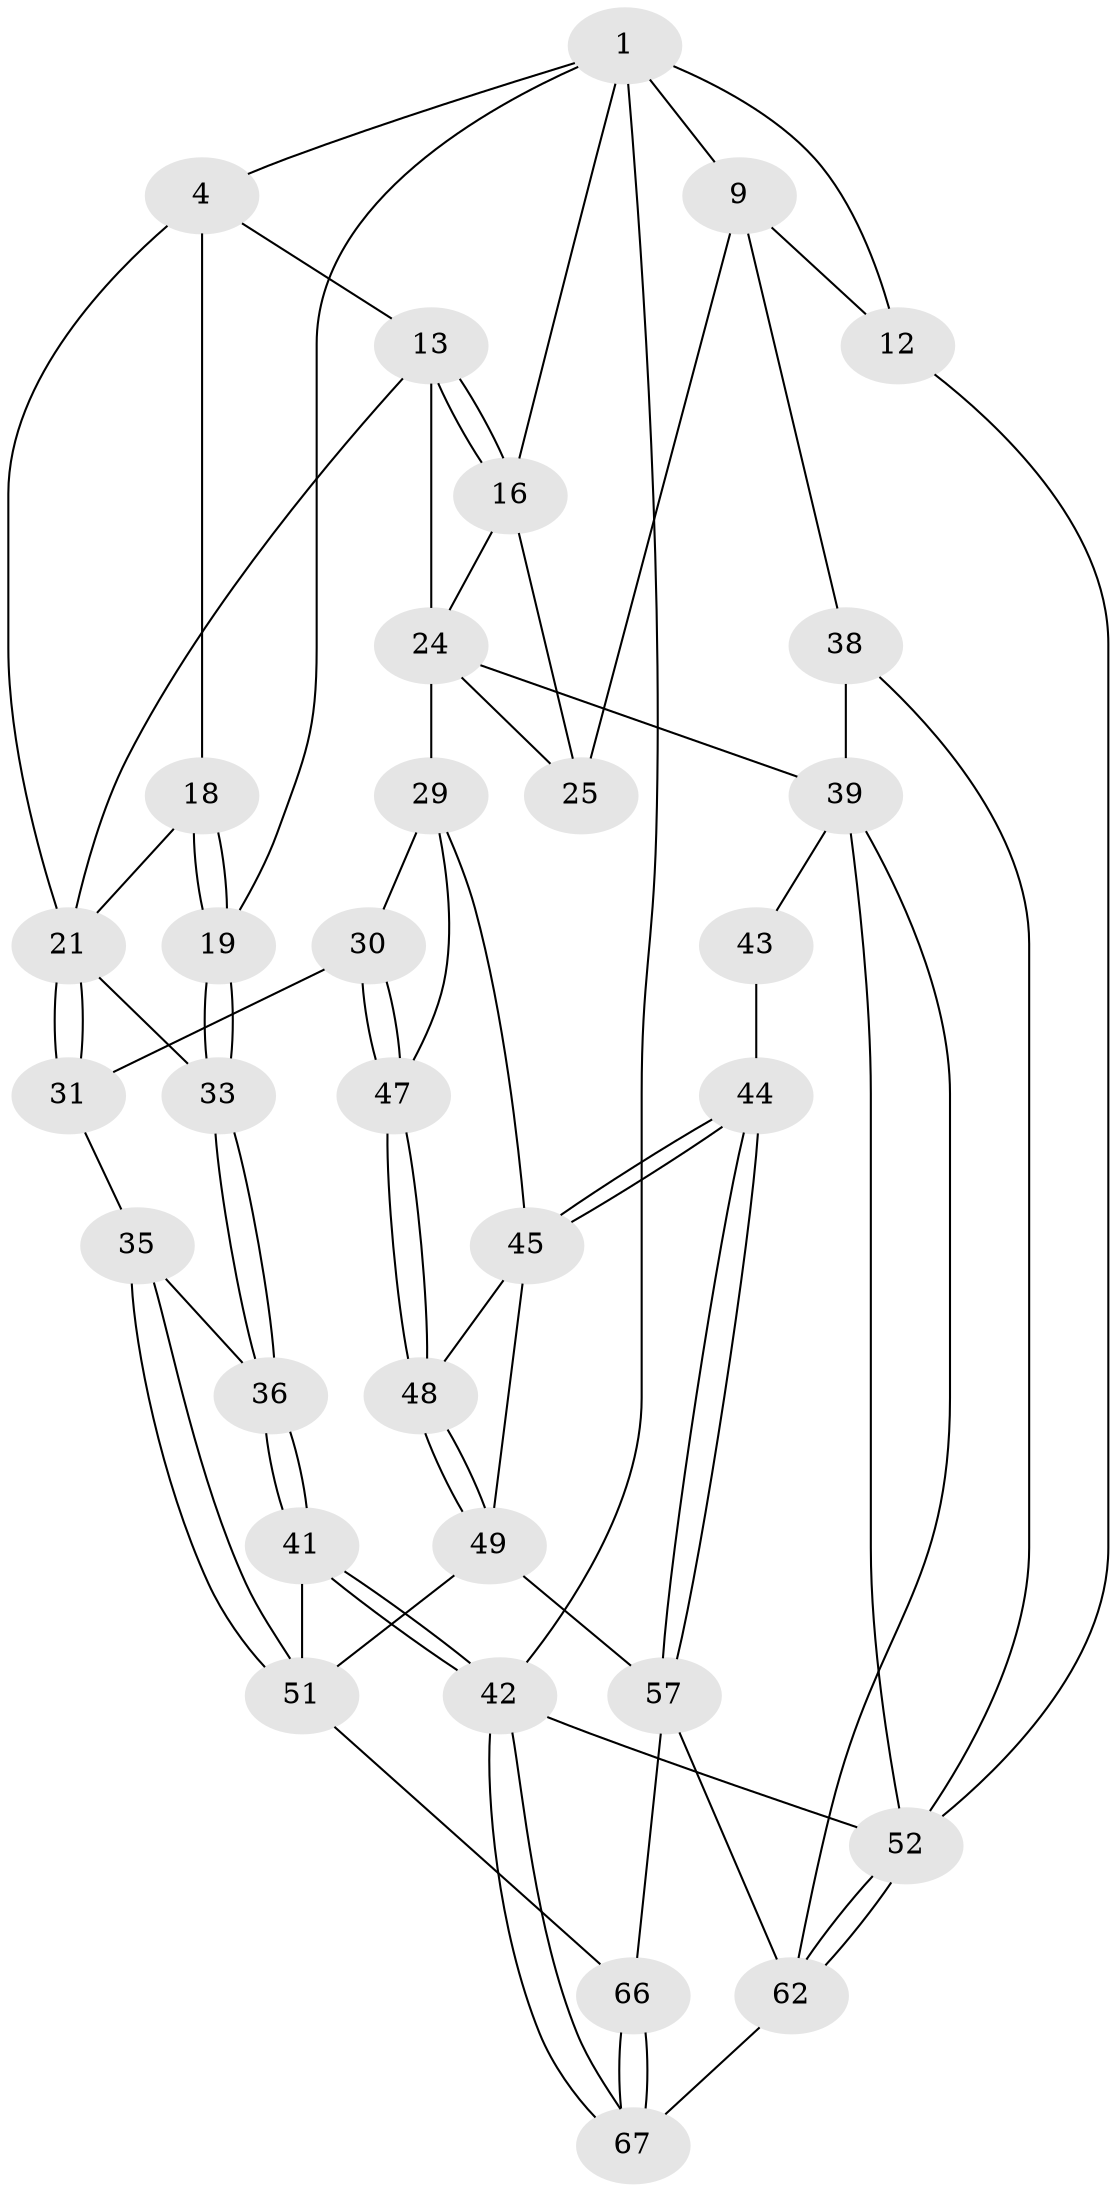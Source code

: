 // original degree distribution, {3: 0.029850746268656716, 4: 0.23880597014925373, 5: 0.5373134328358209, 6: 0.19402985074626866}
// Generated by graph-tools (version 1.1) at 2025/16/03/09/25 04:16:55]
// undirected, 33 vertices, 76 edges
graph export_dot {
graph [start="1"]
  node [color=gray90,style=filled];
  1 [pos="+0.6525154306888573+0",super="+6+2"];
  4 [pos="+0+0",super="+5+15"];
  9 [pos="+0.8286955049702418+0.2848111335149946",super="+10+37"];
  12 [pos="+1+0.2611326359633174"];
  13 [pos="+0.3791077498485397+0.16927025701294737",super="+14"];
  16 [pos="+0.4462726965662619+0.2286731937703134",super="+23"];
  18 [pos="+0.11931291683370804+0.23379792392415286"];
  19 [pos="+0+0.2298340386904346"];
  21 [pos="+0.21116961025206216+0.37228621288821223",super="+22"];
  24 [pos="+0.4045990226318901+0.3521090859627127",super="+28"];
  25 [pos="+0.626478019109074+0.4324901168741161"];
  29 [pos="+0.31488521642496947+0.49147575499376733",super="+46"];
  30 [pos="+0.2683278651593735+0.4873242505731228"];
  31 [pos="+0.24730433362638385+0.4775481401114162",super="+34"];
  33 [pos="+0+0.40490485111218755"];
  35 [pos="+0.0998914591300688+0.5564807972453536"];
  36 [pos="+0+0.5147741045037091"];
  38 [pos="+1+0.42538365847240844"];
  39 [pos="+0.6861569722650765+0.6197949263844251",super="+40+56"];
  41 [pos="+0+0.894894845147638"];
  42 [pos="+0+1"];
  43 [pos="+0.5570837411953851+0.6998652771452085"];
  44 [pos="+0.5359855017685221+0.7082604675496201"];
  45 [pos="+0.39560345081342196+0.677741116126929",super="+55"];
  47 [pos="+0.24576964972993734+0.6713023252556715"];
  48 [pos="+0.22017648539176257+0.7152632008324845"];
  49 [pos="+0.188183927069589+0.750155931415947",super="+50+58"];
  51 [pos="+0.11671784191383057+0.7152222252771587",super="+61"];
  52 [pos="+1+1",super="+53"];
  57 [pos="+0.3729739019562441+0.9451386551573349",super="+64"];
  62 [pos="+0.3998488070072846+1",super="+63"];
  66 [pos="+0.047644463047959225+0.9102760350966985"];
  67 [pos="+0.298396278113162+1"];
  1 -- 16;
  1 -- 9 [weight=2];
  1 -- 19;
  1 -- 4 [weight=2];
  1 -- 42;
  1 -- 12 [weight=2];
  4 -- 13 [weight=2];
  4 -- 18;
  4 -- 21;
  9 -- 25;
  9 -- 12;
  9 -- 38;
  12 -- 52;
  13 -- 16;
  13 -- 16;
  13 -- 24;
  13 -- 21;
  16 -- 24;
  16 -- 25;
  18 -- 19;
  18 -- 19;
  18 -- 21;
  19 -- 33;
  19 -- 33;
  21 -- 31 [weight=2];
  21 -- 31;
  21 -- 33;
  24 -- 25;
  24 -- 29;
  24 -- 39;
  29 -- 30;
  29 -- 45;
  29 -- 47;
  30 -- 31;
  30 -- 47;
  30 -- 47;
  31 -- 35;
  33 -- 36;
  33 -- 36;
  35 -- 36;
  35 -- 51;
  35 -- 51;
  36 -- 41;
  36 -- 41;
  38 -- 39;
  38 -- 52;
  39 -- 43 [weight=2];
  39 -- 52 [weight=2];
  39 -- 62;
  41 -- 42;
  41 -- 42;
  41 -- 51;
  42 -- 67;
  42 -- 67;
  42 -- 52;
  43 -- 44;
  44 -- 45;
  44 -- 45;
  44 -- 57;
  44 -- 57;
  45 -- 48;
  45 -- 49;
  47 -- 48;
  47 -- 48;
  48 -- 49;
  48 -- 49;
  49 -- 51;
  49 -- 57 [weight=2];
  51 -- 66;
  52 -- 62;
  52 -- 62;
  57 -- 66;
  57 -- 62;
  62 -- 67;
  66 -- 67;
  66 -- 67;
}
